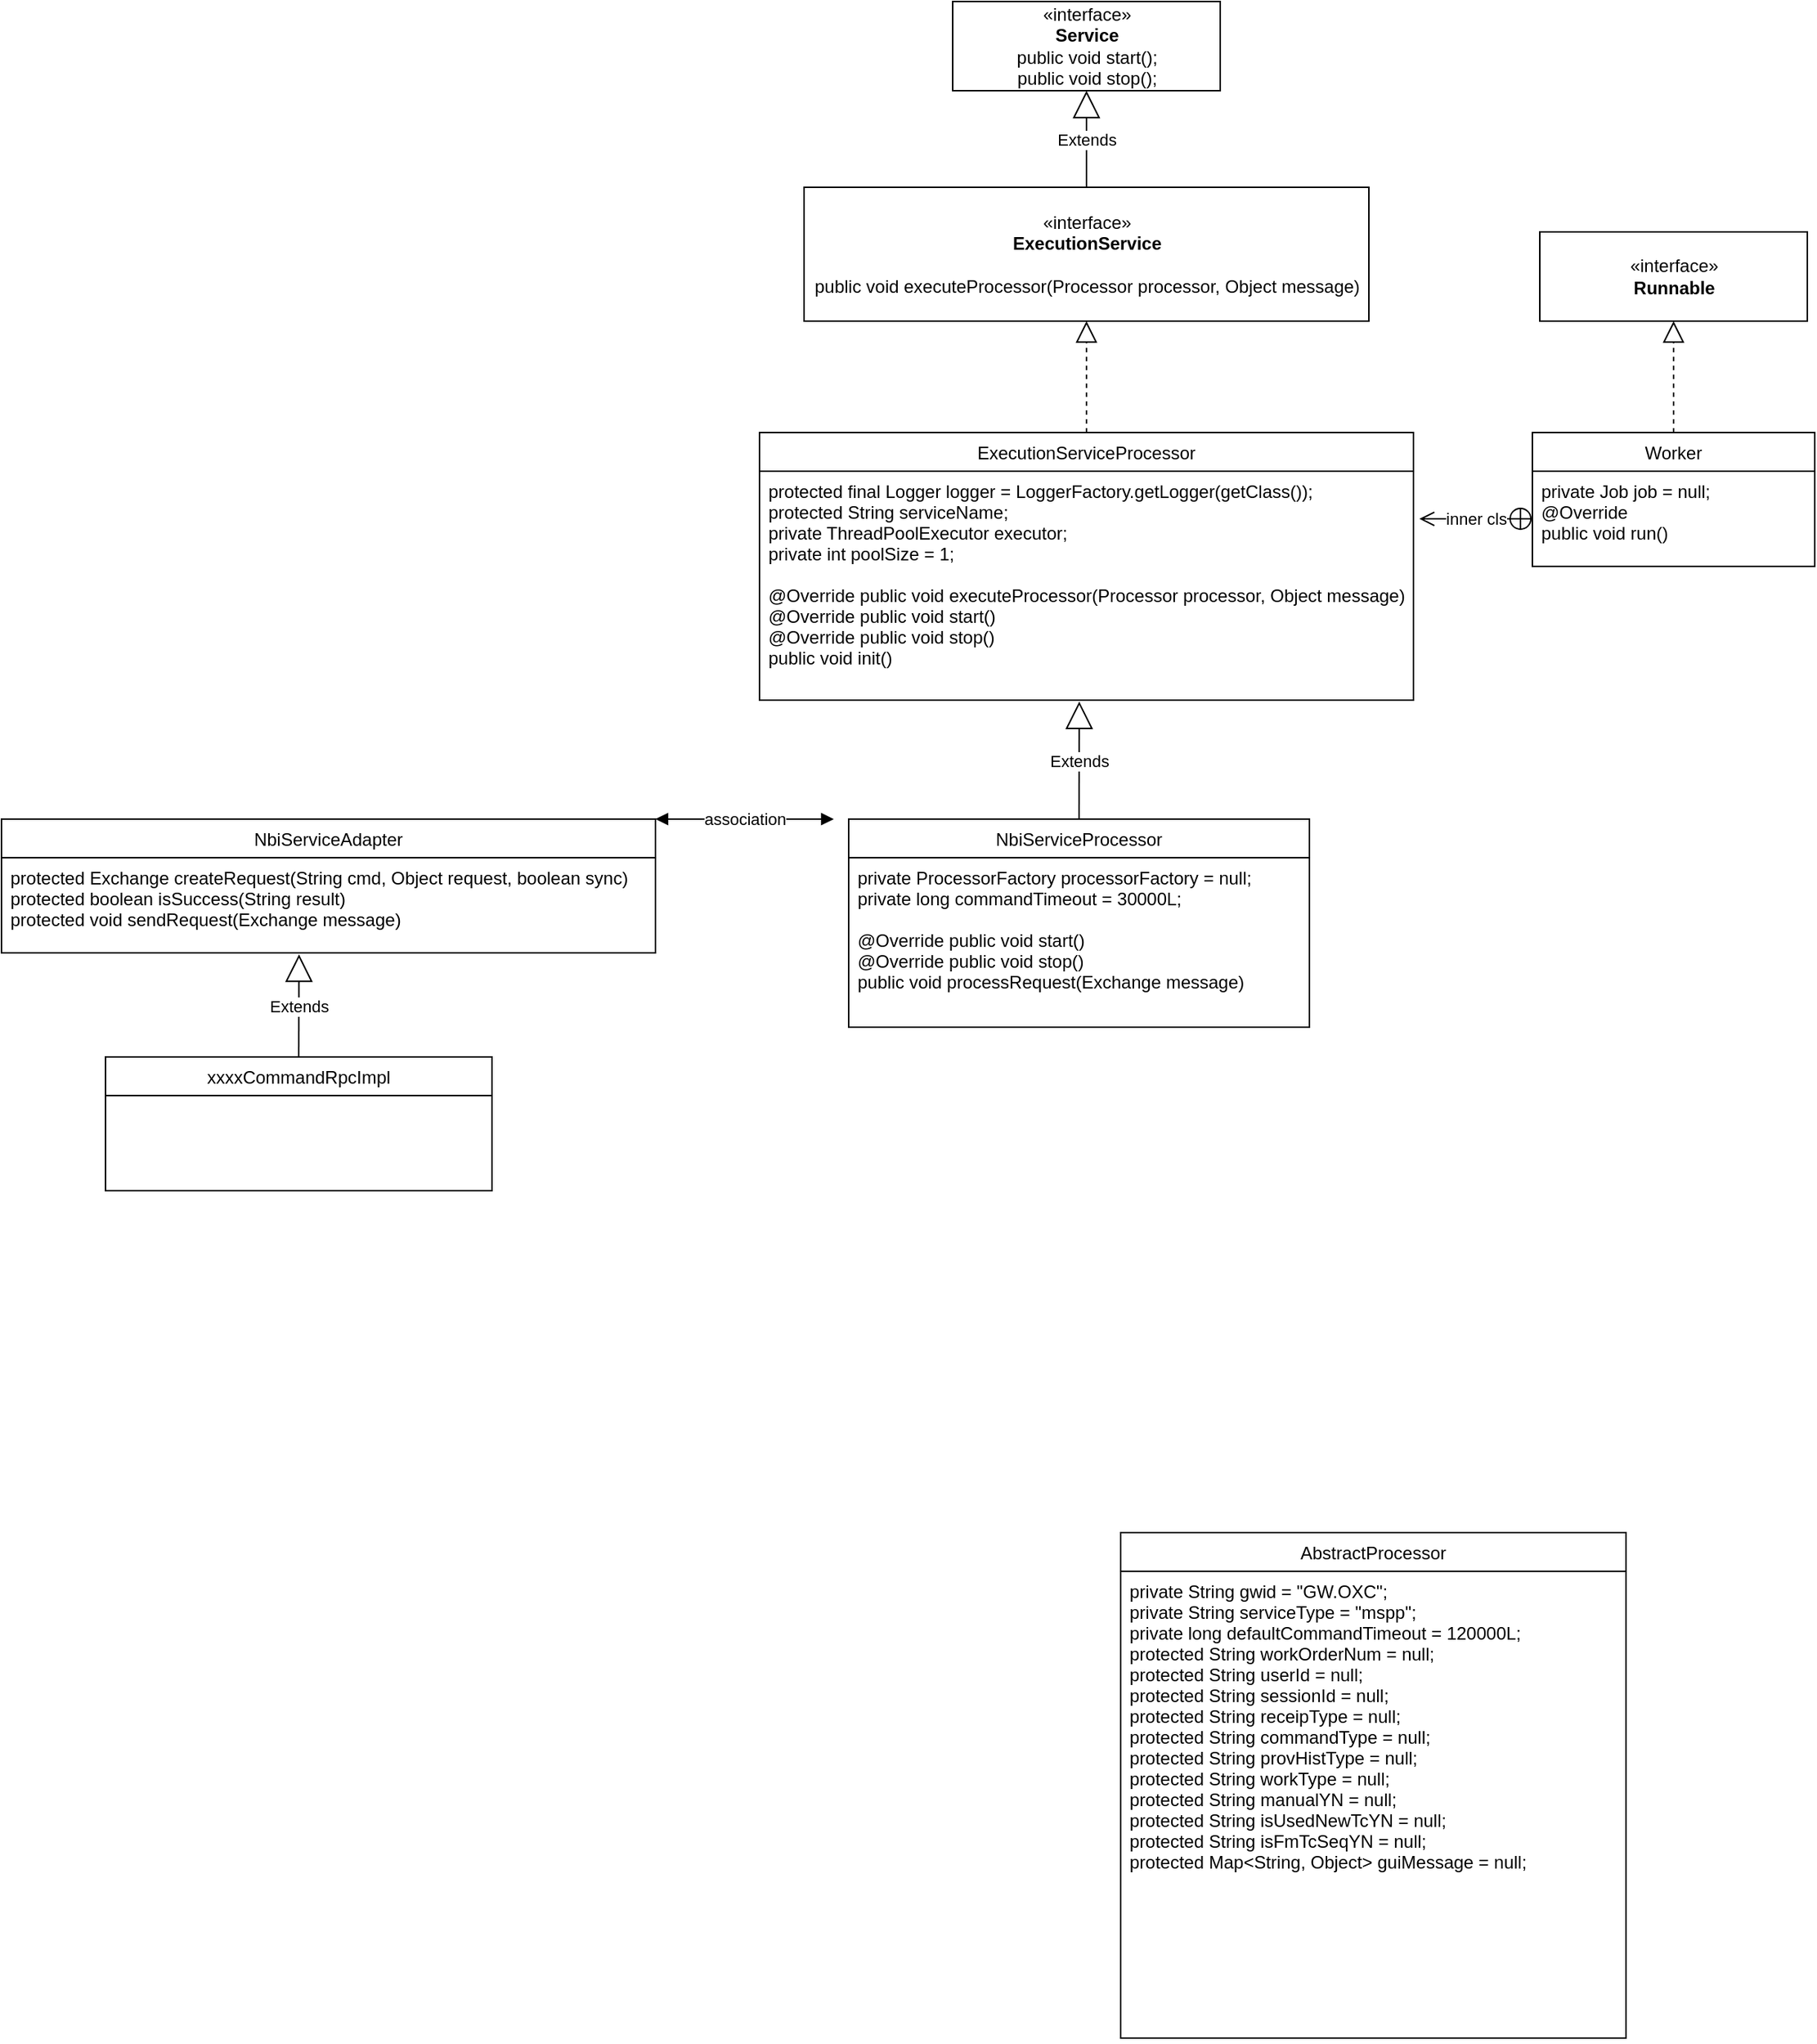 <mxfile version="13.6.4" type="github">
  <diagram id="NuoJk24NY9xRfSALPn5J" name="Page-1">
    <mxGraphModel dx="2500" dy="896" grid="1" gridSize="10" guides="1" tooltips="1" connect="1" arrows="1" fold="1" page="1" pageScale="1" pageWidth="827" pageHeight="1169" math="0" shadow="0">
      <root>
        <mxCell id="0" />
        <mxCell id="1" parent="0" />
        <mxCell id="mCA-1Tcpxw28HGwV2KC4-1" value="AbstractProcessor" style="swimlane;fontStyle=0;childLayout=stackLayout;horizontal=1;startSize=26;fillColor=none;horizontalStack=0;resizeParent=1;resizeParentMax=0;resizeLast=0;collapsible=1;marginBottom=0;" vertex="1" parent="1">
          <mxGeometry x="360" y="1030" width="340" height="340" as="geometry" />
        </mxCell>
        <mxCell id="mCA-1Tcpxw28HGwV2KC4-2" value="	private String gwid = &quot;GW.OXC&quot;;&#xa;	private String serviceType = &quot;mspp&quot;;&#xa;	private long defaultCommandTimeout = 120000L;&#xa;	protected String workOrderNum = null;&#xa;	protected String userId = null;&#xa;	protected String sessionId = null;&#xa;	protected String receipType = null;&#xa;	protected String commandType = null;&#xa;	protected String provHistType = null;&#xa;	protected String workType = null;&#xa;	protected String manualYN = null;&#xa;	protected String isUsedNewTcYN = null;&#xa;	protected String isFmTcSeqYN = null;&#xa;	protected Map&lt;String, Object&gt; guiMessage = null;" style="text;strokeColor=none;fillColor=none;align=left;verticalAlign=top;spacingLeft=4;spacingRight=4;overflow=hidden;rotatable=0;points=[[0,0.5],[1,0.5]];portConstraint=eastwest;" vertex="1" parent="mCA-1Tcpxw28HGwV2KC4-1">
          <mxGeometry y="26" width="340" height="314" as="geometry" />
        </mxCell>
        <mxCell id="mCA-1Tcpxw28HGwV2KC4-36" value="" style="group" vertex="1" connectable="0" parent="1">
          <mxGeometry x="-393" width="1220" height="800" as="geometry" />
        </mxCell>
        <mxCell id="mCA-1Tcpxw28HGwV2KC4-5" value="NbiServiceAdapter" style="swimlane;fontStyle=0;childLayout=stackLayout;horizontal=1;startSize=26;fillColor=none;horizontalStack=0;resizeParent=1;resizeParentMax=0;resizeLast=0;collapsible=1;marginBottom=0;" vertex="1" parent="mCA-1Tcpxw28HGwV2KC4-36">
          <mxGeometry y="550" width="440" height="90" as="geometry" />
        </mxCell>
        <mxCell id="mCA-1Tcpxw28HGwV2KC4-6" value="protected Exchange createRequest(String cmd, Object request, boolean sync)&#xa;protected boolean isSuccess(String result)&#xa;protected void sendRequest(Exchange message)&#xa;&#xa;&#xa;" style="text;strokeColor=none;fillColor=none;align=left;verticalAlign=top;spacingLeft=4;spacingRight=4;overflow=hidden;rotatable=0;points=[[0,0.5],[1,0.5]];portConstraint=eastwest;" vertex="1" parent="mCA-1Tcpxw28HGwV2KC4-5">
          <mxGeometry y="26" width="440" height="64" as="geometry" />
        </mxCell>
        <mxCell id="mCA-1Tcpxw28HGwV2KC4-7" value="xxxxCommandRpcImpl" style="swimlane;fontStyle=0;childLayout=stackLayout;horizontal=1;startSize=26;fillColor=none;horizontalStack=0;resizeParent=1;resizeParentMax=0;resizeLast=0;collapsible=1;marginBottom=0;" vertex="1" parent="mCA-1Tcpxw28HGwV2KC4-36">
          <mxGeometry x="70" y="710" width="260" height="90" as="geometry" />
        </mxCell>
        <mxCell id="mCA-1Tcpxw28HGwV2KC4-9" value="Extends" style="endArrow=block;endSize=16;endFill=0;html=1;exitX=0.5;exitY=0;exitDx=0;exitDy=0;entryX=0.455;entryY=1.016;entryDx=0;entryDy=0;entryPerimeter=0;" edge="1" parent="mCA-1Tcpxw28HGwV2KC4-36" source="mCA-1Tcpxw28HGwV2KC4-7" target="mCA-1Tcpxw28HGwV2KC4-6">
          <mxGeometry width="160" relative="1" as="geometry">
            <mxPoint x="170" y="860" as="sourcePoint" />
            <mxPoint x="220" y="650" as="targetPoint" />
          </mxGeometry>
        </mxCell>
        <mxCell id="mCA-1Tcpxw28HGwV2KC4-33" value="" style="group" vertex="1" connectable="0" parent="mCA-1Tcpxw28HGwV2KC4-36">
          <mxGeometry x="510" width="710" height="470" as="geometry" />
        </mxCell>
        <mxCell id="mCA-1Tcpxw28HGwV2KC4-20" value="«interface»&lt;br&gt;&lt;b&gt;ExecutionService&lt;br&gt;&lt;/b&gt;&lt;br&gt;public void executeProcessor(Processor processor, Object message)" style="html=1;" vertex="1" parent="mCA-1Tcpxw28HGwV2KC4-33">
          <mxGeometry x="30" y="125" width="380" height="90" as="geometry" />
        </mxCell>
        <mxCell id="mCA-1Tcpxw28HGwV2KC4-22" value="«interface»&lt;br&gt;&lt;b&gt;Service&lt;br&gt;&lt;/b&gt;&lt;div&gt;public void start();&lt;/div&gt;&lt;div&gt;&lt;span&gt;	&lt;/span&gt;public void stop();&lt;/div&gt;" style="html=1;" vertex="1" parent="mCA-1Tcpxw28HGwV2KC4-33">
          <mxGeometry x="130" width="180" height="60" as="geometry" />
        </mxCell>
        <mxCell id="mCA-1Tcpxw28HGwV2KC4-23" value="Extends" style="endArrow=block;endSize=16;endFill=0;html=1;entryX=0.5;entryY=1;entryDx=0;entryDy=0;exitX=0.5;exitY=0;exitDx=0;exitDy=0;" edge="1" parent="mCA-1Tcpxw28HGwV2KC4-33" source="mCA-1Tcpxw28HGwV2KC4-20" target="mCA-1Tcpxw28HGwV2KC4-22">
          <mxGeometry width="160" relative="1" as="geometry">
            <mxPoint x="210" y="119" as="sourcePoint" />
            <mxPoint x="-229.8" y="-298.976" as="targetPoint" />
          </mxGeometry>
        </mxCell>
        <mxCell id="mCA-1Tcpxw28HGwV2KC4-24" value="" style="endArrow=block;dashed=1;endFill=0;endSize=12;html=1;entryX=0.5;entryY=1;entryDx=0;entryDy=0;exitX=0.5;exitY=0;exitDx=0;exitDy=0;" edge="1" parent="mCA-1Tcpxw28HGwV2KC4-33" source="mCA-1Tcpxw28HGwV2KC4-16" target="mCA-1Tcpxw28HGwV2KC4-20">
          <mxGeometry width="160" relative="1" as="geometry">
            <mxPoint x="-270" y="290" as="sourcePoint" />
            <mxPoint x="-110" y="290" as="targetPoint" />
          </mxGeometry>
        </mxCell>
        <mxCell id="mCA-1Tcpxw28HGwV2KC4-16" value="ExecutionServiceProcessor" style="swimlane;fontStyle=0;childLayout=stackLayout;horizontal=1;startSize=26;fillColor=none;horizontalStack=0;resizeParent=1;resizeParentMax=0;resizeLast=0;collapsible=1;marginBottom=0;" vertex="1" parent="mCA-1Tcpxw28HGwV2KC4-33">
          <mxGeometry y="290" width="440" height="180" as="geometry" />
        </mxCell>
        <mxCell id="mCA-1Tcpxw28HGwV2KC4-17" value="	protected final Logger logger = LoggerFactory.getLogger(getClass());&#xa;	protected String serviceName;&#xa;	private ThreadPoolExecutor executor;&#xa;	private int poolSize = 1;&#xa;&#xa;@Override public void executeProcessor(Processor processor, Object message)&#xa;@Override public void start()&#xa;@Override public void stop()&#xa;public void init()&#xa;" style="text;strokeColor=none;fillColor=none;align=left;verticalAlign=top;spacingLeft=4;spacingRight=4;overflow=hidden;rotatable=0;points=[[0,0.5],[1,0.5]];portConstraint=eastwest;" vertex="1" parent="mCA-1Tcpxw28HGwV2KC4-16">
          <mxGeometry y="26" width="440" height="154" as="geometry" />
        </mxCell>
        <mxCell id="mCA-1Tcpxw28HGwV2KC4-29" value="«interface»&lt;br&gt;&lt;b&gt;Runnable&lt;br&gt;&lt;/b&gt;" style="html=1;" vertex="1" parent="mCA-1Tcpxw28HGwV2KC4-33">
          <mxGeometry x="525" y="155" width="180" height="60" as="geometry" />
        </mxCell>
        <mxCell id="mCA-1Tcpxw28HGwV2KC4-25" value="Worker" style="swimlane;fontStyle=0;childLayout=stackLayout;horizontal=1;startSize=26;fillColor=none;horizontalStack=0;resizeParent=1;resizeParentMax=0;resizeLast=0;collapsible=1;marginBottom=0;" vertex="1" parent="mCA-1Tcpxw28HGwV2KC4-33">
          <mxGeometry x="520" y="290" width="190" height="90" as="geometry" />
        </mxCell>
        <mxCell id="mCA-1Tcpxw28HGwV2KC4-26" value="private Job job = null;&#xa;@Override&#xa;		public void run()" style="text;strokeColor=none;fillColor=none;align=left;verticalAlign=top;spacingLeft=4;spacingRight=4;overflow=hidden;rotatable=0;points=[[0,0.5],[1,0.5]];portConstraint=eastwest;" vertex="1" parent="mCA-1Tcpxw28HGwV2KC4-25">
          <mxGeometry y="26" width="190" height="64" as="geometry" />
        </mxCell>
        <mxCell id="mCA-1Tcpxw28HGwV2KC4-30" value="" style="endArrow=block;dashed=1;endFill=0;endSize=12;html=1;entryX=0.5;entryY=1;entryDx=0;entryDy=0;" edge="1" parent="mCA-1Tcpxw28HGwV2KC4-33" source="mCA-1Tcpxw28HGwV2KC4-25" target="mCA-1Tcpxw28HGwV2KC4-29">
          <mxGeometry width="160" relative="1" as="geometry">
            <mxPoint x="230" y="300" as="sourcePoint" />
            <mxPoint x="230" y="225" as="targetPoint" />
          </mxGeometry>
        </mxCell>
        <mxCell id="mCA-1Tcpxw28HGwV2KC4-32" value="inner cls" style="endArrow=open;startArrow=circlePlus;endFill=0;startFill=0;endSize=8;html=1;entryX=1.009;entryY=0.208;entryDx=0;entryDy=0;entryPerimeter=0;exitX=0;exitY=0.5;exitDx=0;exitDy=0;" edge="1" parent="mCA-1Tcpxw28HGwV2KC4-33" source="mCA-1Tcpxw28HGwV2KC4-26" target="mCA-1Tcpxw28HGwV2KC4-17">
          <mxGeometry width="160" relative="1" as="geometry">
            <mxPoint x="470" y="440" as="sourcePoint" />
            <mxPoint x="630" y="440" as="targetPoint" />
          </mxGeometry>
        </mxCell>
        <mxCell id="mCA-1Tcpxw28HGwV2KC4-34" value="association" style="endArrow=block;startArrow=block;endFill=1;startFill=1;html=1;exitX=1;exitY=0;exitDx=0;exitDy=0;entryX=0;entryY=0;entryDx=0;entryDy=0;" edge="1" parent="mCA-1Tcpxw28HGwV2KC4-36">
          <mxGeometry width="160" relative="1" as="geometry">
            <mxPoint x="440" y="550" as="sourcePoint" />
            <mxPoint x="560" y="550" as="targetPoint" />
          </mxGeometry>
        </mxCell>
        <mxCell id="mCA-1Tcpxw28HGwV2KC4-35" value="Extends" style="endArrow=block;endSize=16;endFill=0;html=1;entryX=0.489;entryY=1.006;entryDx=0;entryDy=0;entryPerimeter=0;exitX=0.5;exitY=0;exitDx=0;exitDy=0;" edge="1" parent="mCA-1Tcpxw28HGwV2KC4-36" source="mCA-1Tcpxw28HGwV2KC4-10" target="mCA-1Tcpxw28HGwV2KC4-17">
          <mxGeometry width="160" relative="1" as="geometry">
            <mxPoint x="510" y="470" as="sourcePoint" />
            <mxPoint x="670" y="470" as="targetPoint" />
          </mxGeometry>
        </mxCell>
        <mxCell id="mCA-1Tcpxw28HGwV2KC4-10" value="NbiServiceProcessor" style="swimlane;fontStyle=0;childLayout=stackLayout;horizontal=1;startSize=26;fillColor=none;horizontalStack=0;resizeParent=1;resizeParentMax=0;resizeLast=0;collapsible=1;marginBottom=0;" vertex="1" parent="mCA-1Tcpxw28HGwV2KC4-36">
          <mxGeometry x="570" y="550" width="310" height="140" as="geometry" />
        </mxCell>
        <mxCell id="mCA-1Tcpxw28HGwV2KC4-11" value="	private ProcessorFactory processorFactory = null;&#xa;	private long commandTimeout = 30000L;&#xa;&#xa;@Override public void start()&#xa;@Override public void stop()&#xa;public void processRequest(Exchange message)&#xa;" style="text;strokeColor=none;fillColor=none;align=left;verticalAlign=top;spacingLeft=4;spacingRight=4;overflow=hidden;rotatable=0;points=[[0,0.5],[1,0.5]];portConstraint=eastwest;" vertex="1" parent="mCA-1Tcpxw28HGwV2KC4-10">
          <mxGeometry y="26" width="310" height="114" as="geometry" />
        </mxCell>
      </root>
    </mxGraphModel>
  </diagram>
</mxfile>
